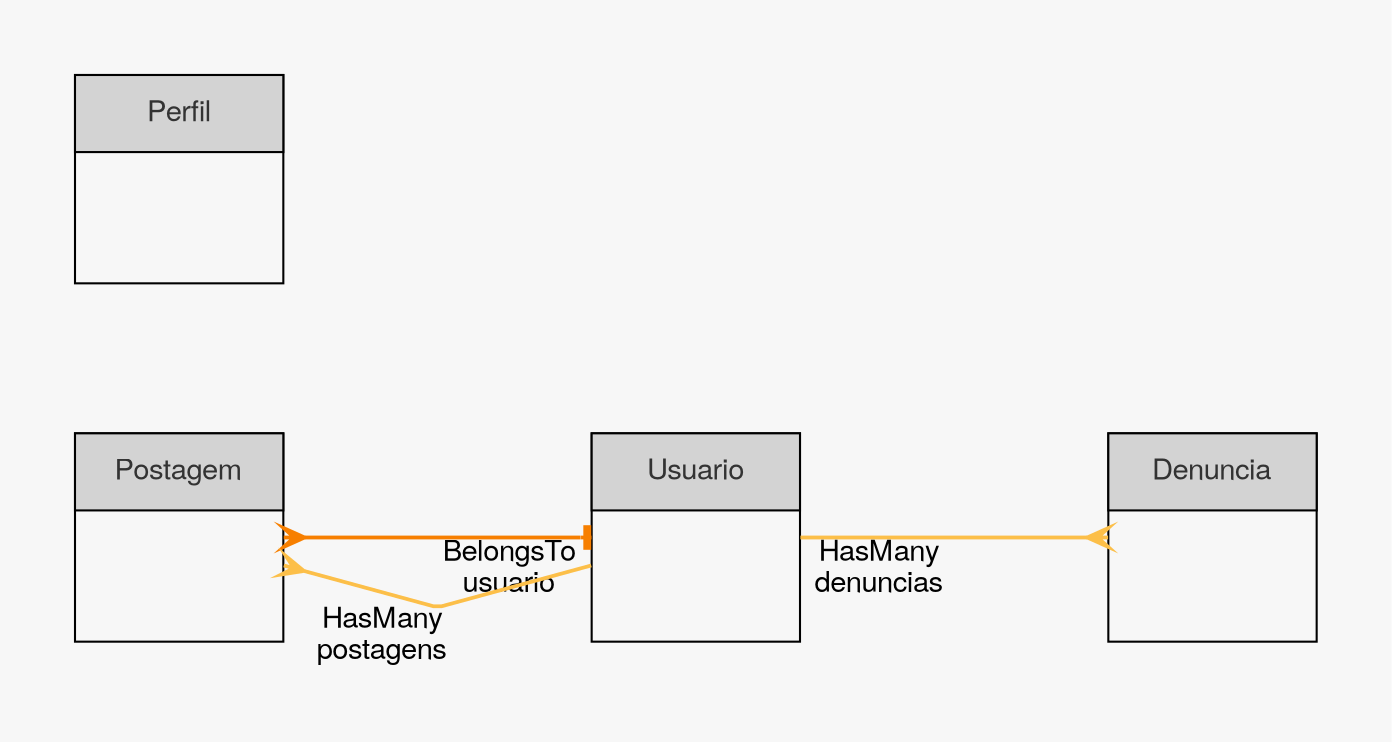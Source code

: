 digraph G {
	graph [bb="0,0,597,290.88",
		bgcolor="#F7F7F7",
		concentrate=1,
		esep=1,
		fontname="Helvetica Neue",
		fontsize=12,
		labelloc=t,
		nodesep=1,
		overlap="",
		pad=0.5,
		rankdir=LR,
		ranksep=2,
		splines=polyline,
		style=filled
	];
	node [label="\N"];
	appmodelspostagem	[fontname="Helvetica Neue",
		height=1.3889,
		label=<<table width="100%" height="100%" border="0" margin="0" cellborder="1" cellspacing="0" cellpadding="10">
<tr width="100%"><td width="100%" bgcolor="#d3d3d3"><font color="#333333">Postagem</font></td></tr>
</table>>,
		margin=0,
		pos="50,68.878",
		shape=rectangle,
		width=1.3889];
	appmodelsusuario	[fontname="Helvetica Neue",
		height=1.3889,
		label=<<table width="100%" height="100%" border="0" margin="0" cellborder="1" cellspacing="0" cellpadding="10">
<tr width="100%"><td width="100%" bgcolor="#d3d3d3"><font color="#333333">Usuario</font></td></tr>
</table>>,
		margin=0,
		pos="298.5,68.878",
		shape=rectangle,
		width=1.3889];
	appmodelspostagem:idUsuario -> appmodelsusuario:idUsuario	[arrowhead=tee,
		arrowtail=crow,
		color="#F77F00",
		dir=both,
		fontname="Helvetica Neue",
		label=" ",
		lp="174.25,77.503",
		penwidth=1.8,
		pos="s,100.29,68.878 e,248.29,68.878 110.97,68.878 151.45,68.878 204.44,68.878 243.59,68.878",
		xlabel="BelongsTo
usuario",
		xlp="212.15,86.128"];
	appmodelsusuario:idUsuario -> appmodelspostagem:idUsuario	[arrowhead=crow,
		arrowtail=none,
		color="#FCBF49",
		dir=both,
		fontname="Helvetica Neue",
		label=" ",
		lp="174.25,42.253",
		penwidth=1.8,
		pos="e,100.22,54.54 248.28,54.54 214.79,44.781 176.5,33.628 176.5,33.628 176.5,33.628 172,33.628 172,33.628 172,33.628 141.1,42.63 110.53,\
51.537",
		xlabel="HasMany
postagens",
		xlp="143.49,17.25"];
	appmodelsdenuncia	[fontname="Helvetica Neue",
		height=1.3889,
		label=<<table width="100%" height="100%" border="0" margin="0" cellborder="1" cellspacing="0" cellpadding="10">
<tr width="100%"><td width="100%" bgcolor="#d3d3d3"><font color="#333333">Denuncia</font></td></tr>
</table>>,
		margin=0,
		pos="547,68.878",
		shape=rectangle,
		width=1.3889];
	appmodelsusuario:idUsuario -> appmodelsdenuncia:idUsuario	[arrowhead=crow,
		arrowtail=none,
		color="#FCBF49",
		dir=both,
		fontname="Helvetica Neue",
		label=" ",
		lp="422.75,77.503",
		penwidth=1.8,
		pos="e,496.79,68.878 348.79,68.878 388.34,68.878 444.01,68.878 486.13,68.878",
		xlabel="HasMany
denuncias",
		xlp="453.08,51.628"];
	appmodelsperfil	[fontname="Helvetica Neue",
		height=1.3889,
		label=<<table width="100%" height="100%" border="0" margin="0" cellborder="1" cellspacing="0" cellpadding="10">
<tr width="100%"><td width="100%" bgcolor="#d3d3d3"><font color="#333333">Perfil</font></td></tr>
</table>>,
		margin=0,
		pos="50,240.88",
		shape=rectangle,
		width=1.3889];
}
